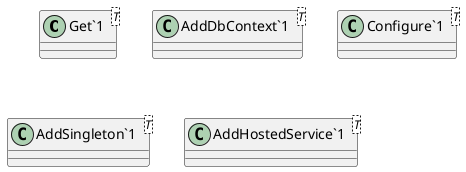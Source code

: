 @startuml
class "Get`1"<T> {
}
class "AddDbContext`1"<T> {
}
class "Configure`1"<T> {
}
class "AddSingleton`1"<T> {
}
class "AddHostedService`1"<T> {
}
@enduml
